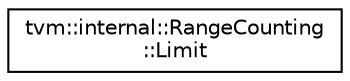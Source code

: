 digraph "Graphical Class Hierarchy"
{
  edge [fontname="Helvetica",fontsize="10",labelfontname="Helvetica",labelfontsize="10"];
  node [fontname="Helvetica",fontsize="10",shape=record];
  rankdir="LR";
  Node0 [label="tvm::internal::RangeCounting\l::Limit",height=0.2,width=0.4,color="black", fillcolor="white", style="filled",URL="$structtvm_1_1internal_1_1RangeCounting_1_1Limit.html"];
}
